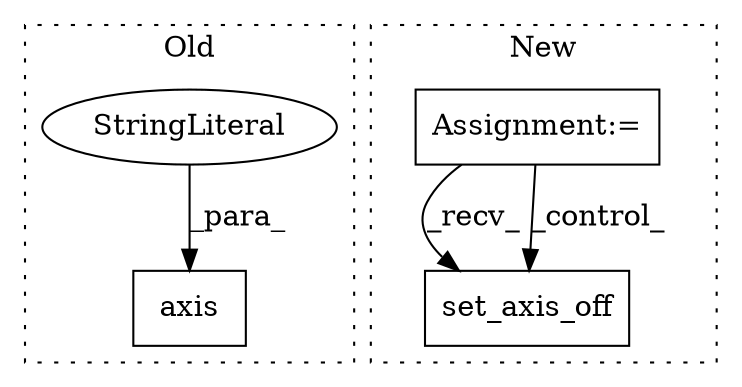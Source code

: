 digraph G {
subgraph cluster0 {
1 [label="axis" a="32" s="1732,1742" l="5,1" shape="box"];
3 [label="StringLiteral" a="45" s="1737" l="5" shape="ellipse"];
label = "Old";
style="dotted";
}
subgraph cluster1 {
2 [label="set_axis_off" a="32" s="1671" l="14" shape="box"];
4 [label="Assignment:=" a="7" s="1265" l="1" shape="box"];
label = "New";
style="dotted";
}
3 -> 1 [label="_para_"];
4 -> 2 [label="_recv_"];
4 -> 2 [label="_control_"];
}